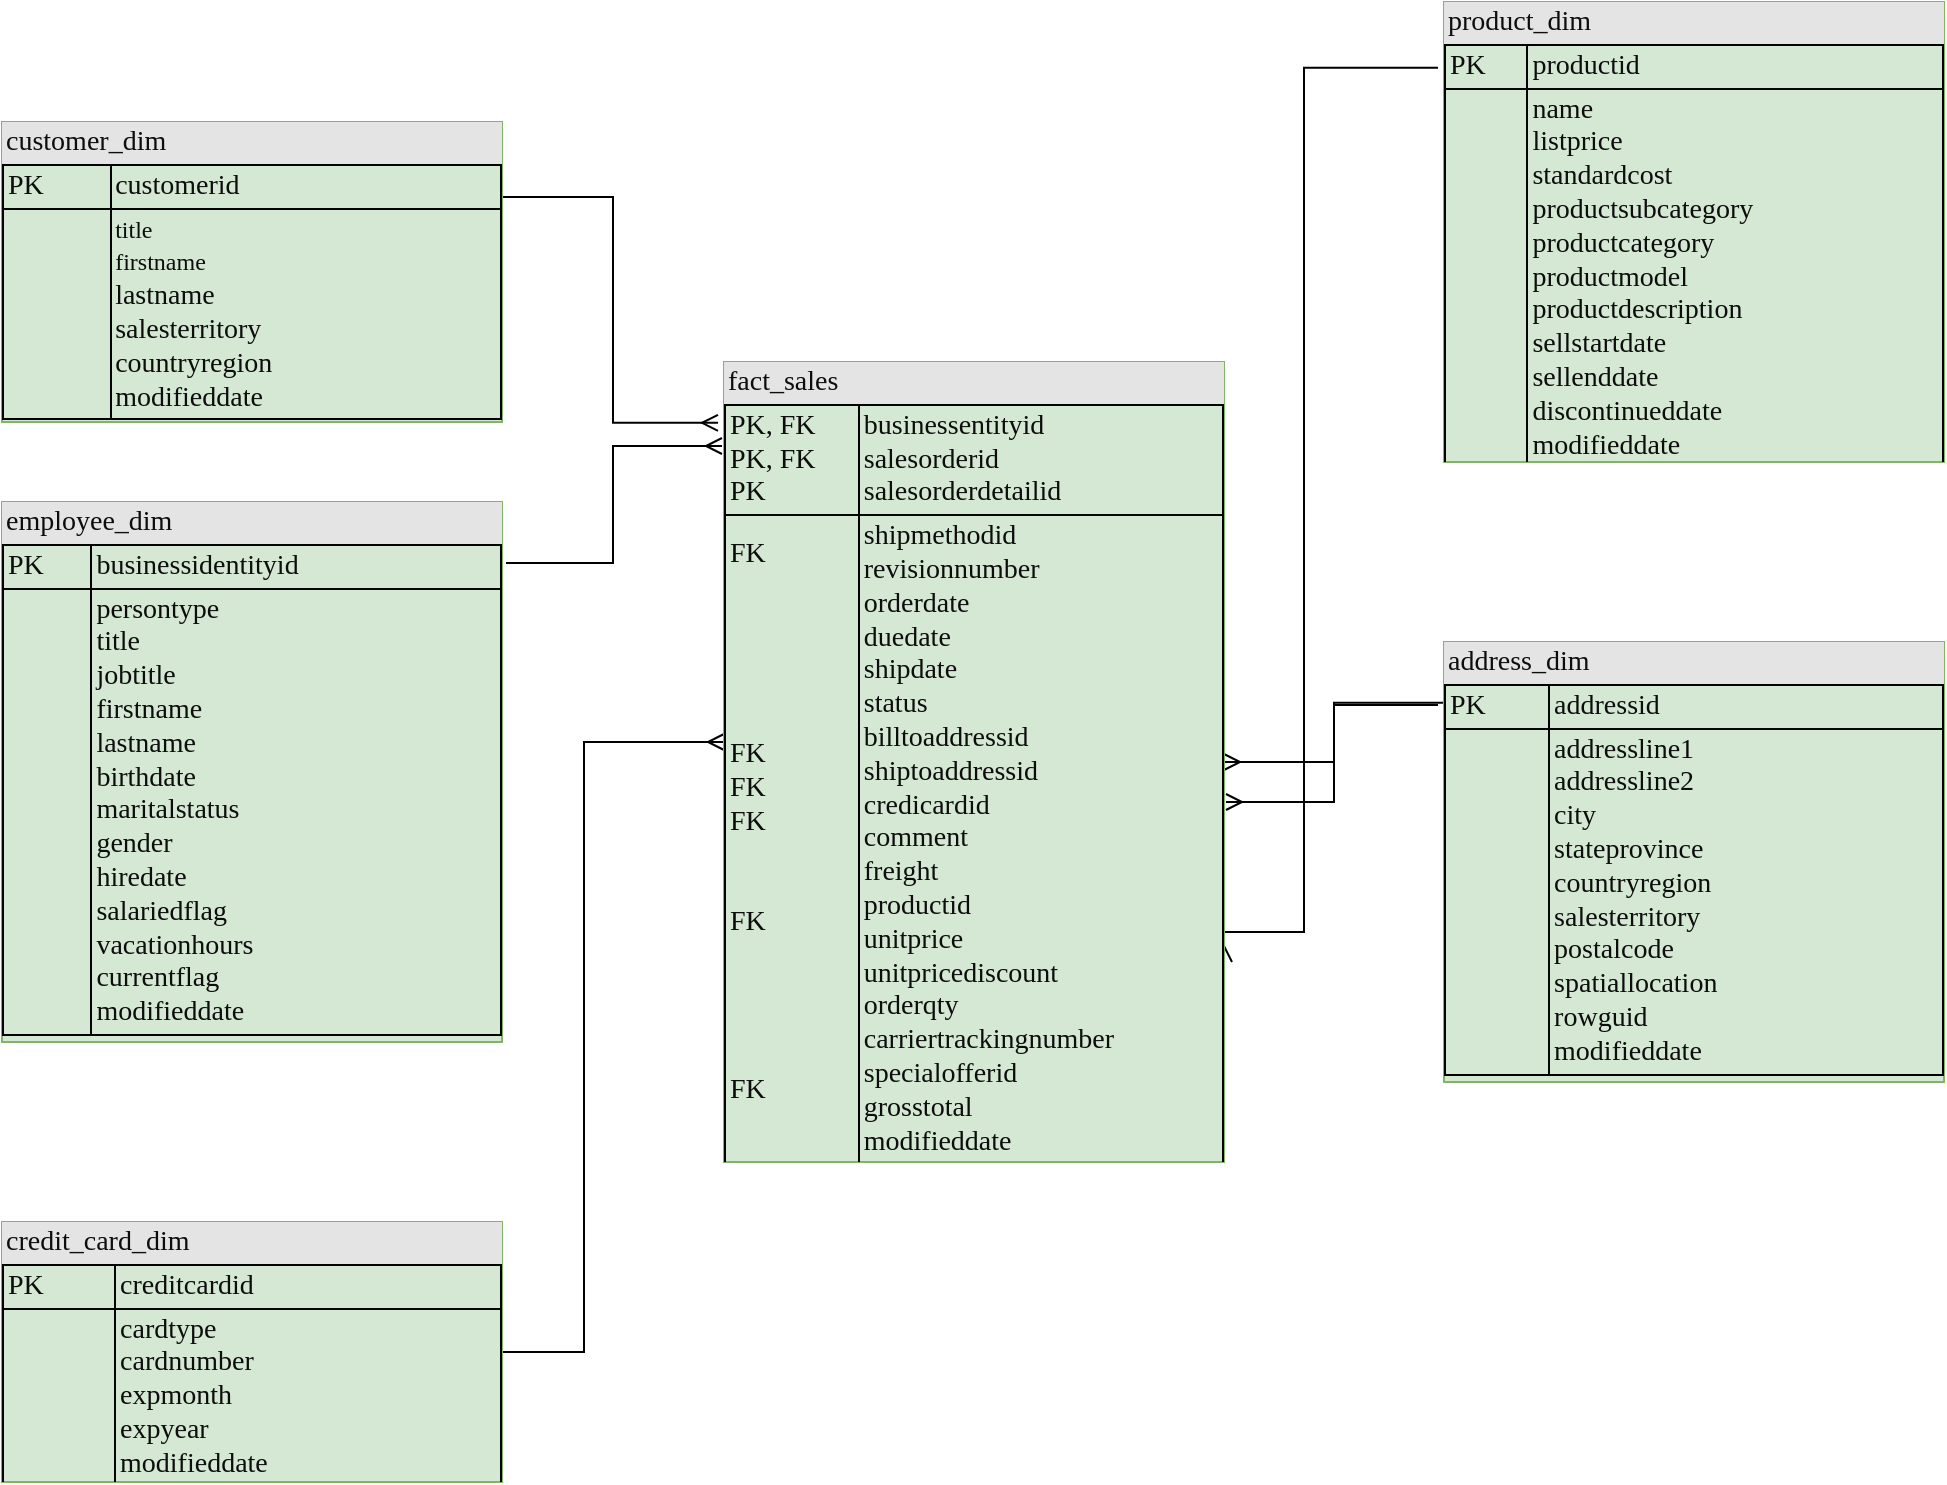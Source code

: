 <mxfile pages="6">
    <diagram id="7i2YXdxyDP5vVvok3a8F" name="dw_model">
        <mxGraphModel dx="878" dy="770" grid="0" gridSize="10" guides="1" tooltips="1" connect="1" arrows="1" fold="1" page="0" pageScale="1" pageWidth="827" pageHeight="1169" math="0" shadow="0">
            <root>
                <mxCell id="0"/>
                <mxCell id="1" parent="0"/>
                <mxCell id="5mQe82SoM1vESO0pK0p1-2" style="edgeStyle=orthogonalEdgeStyle;rounded=0;orthogonalLoop=1;jettySize=auto;html=1;exitX=1;exitY=0.5;exitDx=0;exitDy=0;entryX=0.004;entryY=0.138;entryDx=0;entryDy=0;entryPerimeter=0;fontSize=14;startArrow=ERmany;startFill=0;endArrow=none;endFill=0;" parent="1" source="sbc65mdstv4Y8pkp117e-1" target="Qaw760M98UBKrnK3fbL7-1" edge="1">
                    <mxGeometry relative="1" as="geometry"/>
                </mxCell>
                <mxCell id="5mQe82SoM1vESO0pK0p1-3" style="edgeStyle=orthogonalEdgeStyle;rounded=0;orthogonalLoop=1;jettySize=auto;html=1;exitX=1.004;exitY=0.55;exitDx=0;exitDy=0;entryX=-0.012;entryY=0.143;entryDx=0;entryDy=0;entryPerimeter=0;fontSize=14;startArrow=ERmany;startFill=0;endArrow=none;endFill=0;exitPerimeter=0;" parent="1" source="sbc65mdstv4Y8pkp117e-1" target="Qaw760M98UBKrnK3fbL7-1" edge="1">
                    <mxGeometry relative="1" as="geometry"/>
                </mxCell>
                <mxCell id="4mkuF0XckRf_UjvP9N2u-2" style="edgeStyle=orthogonalEdgeStyle;rounded=0;orthogonalLoop=1;jettySize=auto;html=1;entryX=1.008;entryY=0.113;entryDx=0;entryDy=0;entryPerimeter=0;endArrow=none;endFill=0;startArrow=ERmany;startFill=0;exitX=-0.004;exitY=0.105;exitDx=0;exitDy=0;exitPerimeter=0;" parent="1" source="sbc65mdstv4Y8pkp117e-1" target="5mQe82SoM1vESO0pK0p1-1" edge="1">
                    <mxGeometry relative="1" as="geometry">
                        <mxPoint x="410" y="450" as="sourcePoint"/>
                    </mxGeometry>
                </mxCell>
                <mxCell id="4mkuF0XckRf_UjvP9N2u-4" style="edgeStyle=orthogonalEdgeStyle;rounded=0;orthogonalLoop=1;jettySize=auto;html=1;entryX=-0.012;entryY=0.143;entryDx=0;entryDy=0;entryPerimeter=0;startArrow=ERmany;startFill=0;endArrow=none;endFill=0;exitX=1;exitY=0.75;exitDx=0;exitDy=0;" parent="1" source="sbc65mdstv4Y8pkp117e-1" target="zA7OyIetKaLUHVpCnDL3-1" edge="1">
                    <mxGeometry relative="1" as="geometry">
                        <Array as="points">
                            <mxPoint x="690" y="695"/>
                            <mxPoint x="690" y="263"/>
                        </Array>
                    </mxGeometry>
                </mxCell>
                <mxCell id="4mkuF0XckRf_UjvP9N2u-7" value="" style="edgeStyle=orthogonalEdgeStyle;rounded=0;orthogonalLoop=1;jettySize=auto;html=1;startArrow=ERmany;startFill=0;endArrow=none;endFill=0;" parent="1" source="sbc65mdstv4Y8pkp117e-1" target="4mkuF0XckRf_UjvP9N2u-6" edge="1">
                    <mxGeometry relative="1" as="geometry">
                        <Array as="points">
                            <mxPoint x="330" y="600"/>
                        </Array>
                    </mxGeometry>
                </mxCell>
                <mxCell id="sbc65mdstv4Y8pkp117e-1" value="&lt;div style=&quot;box-sizing: border-box; width: 100%; background: rgb(228, 228, 228); padding: 2px; font-size: 14px;&quot;&gt;fact_sales&lt;/div&gt;&lt;table border=&quot;1&quot; style=&quot;width: 100%; font-size: 14px; border: 1px solid rgb(3, 3, 3); border-collapse: collapse;&quot; cellpadding=&quot;2&quot; cellspacing=&quot;0&quot;&gt;&lt;tbody style=&quot;font-size: 14px;&quot;&gt;&lt;tr style=&quot;font-size: 14px;&quot;&gt;&lt;td style=&quot;font-size: 14px;&quot;&gt;PK, FK&lt;br&gt;PK, FK&lt;br&gt;PK&lt;/td&gt;&lt;td style=&quot;font-size: 14px;&quot;&gt;businessentityid&lt;br&gt;salesorderid&lt;br&gt;salesorderdetailid&lt;/td&gt;&lt;/tr&gt;&lt;tr style=&quot;font-size: 14px;&quot;&gt;&lt;td style=&quot;font-size: 14px;&quot;&gt;FK&lt;br&gt;&lt;br&gt;&lt;br&gt;&lt;br&gt;&lt;br&gt;&lt;br&gt;FK&lt;br&gt;FK&lt;br&gt;FK&lt;br&gt;&lt;br&gt;&lt;br&gt;FK&lt;br&gt;&lt;br&gt;&lt;br&gt;&lt;br&gt;&lt;br&gt;FK&lt;br&gt;&lt;br style=&quot;font-size: 14px;&quot;&gt;&lt;/td&gt;&lt;td style=&quot;font-size: 14px;&quot;&gt;shipmethodid&lt;br&gt;revisionnumber&lt;br&gt;orderdate&lt;br&gt;duedate&lt;br&gt;shipdate&lt;br&gt;status&lt;br&gt;billtoaddressid&lt;br&gt;shiptoaddressid&lt;br&gt;credicardid&lt;br&gt;comment&lt;br&gt;freight&lt;br&gt;productid&lt;br&gt;unitprice&lt;br&gt;unitpricediscount&lt;br&gt;orderqty&lt;br&gt;carriertrackingnumber&lt;br&gt;specialofferid&lt;br&gt;grosstotal&lt;br&gt;modifieddate&lt;/td&gt;&lt;/tr&gt;&lt;/tbody&gt;&lt;/table&gt;" style="verticalAlign=top;align=left;overflow=fill;html=1;rounded=0;shadow=0;comic=0;labelBackgroundColor=none;strokeWidth=1;fontFamily=Verdana;fontSize=14;fillColor=#d5e8d4;strokeColor=#82b366;fontColor=#0D0D0D;" parent="1" vertex="1">
                    <mxGeometry x="400" y="410" width="250" height="400" as="geometry"/>
                </mxCell>
                <mxCell id="zA7OyIetKaLUHVpCnDL3-1" value="&lt;div style=&quot;box-sizing: border-box; width: 100%; background: rgb(228, 228, 228); padding: 2px; font-size: 14px;&quot;&gt;product_dim&lt;/div&gt;&lt;table border=&quot;1&quot; style=&quot;width: 100%; font-size: 14px; border: 1px solid rgb(3, 3, 3); border-collapse: collapse;&quot; cellpadding=&quot;2&quot; cellspacing=&quot;0&quot;&gt;&lt;tbody style=&quot;font-size: 14px;&quot;&gt;&lt;tr style=&quot;font-size: 14px;&quot;&gt;&lt;td style=&quot;font-size: 14px;&quot;&gt;PK&lt;/td&gt;&lt;td style=&quot;font-size: 14px;&quot;&gt;productid&lt;/td&gt;&lt;/tr&gt;&lt;tr style=&quot;font-size: 14px;&quot;&gt;&lt;td style=&quot;font-size: 14px;&quot;&gt;&lt;br style=&quot;font-size: 14px;&quot;&gt;&lt;/td&gt;&lt;td style=&quot;font-size: 14px;&quot;&gt;name&lt;br style=&quot;font-size: 14px;&quot;&gt;listprice&lt;br style=&quot;font-size: 14px;&quot;&gt;standardcost&lt;br style=&quot;font-size: 14px;&quot;&gt;productsubcategory&lt;br style=&quot;font-size: 14px;&quot;&gt;productcategory&lt;br style=&quot;font-size: 14px;&quot;&gt;productmodel&lt;br style=&quot;font-size: 14px;&quot;&gt;productdescription&lt;br style=&quot;font-size: 14px;&quot;&gt;sellstartdate&lt;br style=&quot;font-size: 14px;&quot;&gt;sellenddate&lt;br style=&quot;font-size: 14px;&quot;&gt;discontinueddate&lt;br style=&quot;font-size: 14px;&quot;&gt;modifieddate&lt;/td&gt;&lt;/tr&gt;&lt;/tbody&gt;&lt;/table&gt;" style="verticalAlign=top;align=left;overflow=fill;html=1;rounded=0;shadow=0;comic=0;labelBackgroundColor=none;strokeWidth=1;fontFamily=Verdana;fontSize=14;fillColor=#d5e8d4;strokeColor=#82b366;fontColor=#0D0D0D;" parent="1" vertex="1">
                    <mxGeometry x="760" y="230" width="250" height="230" as="geometry"/>
                </mxCell>
                <mxCell id="Qaw760M98UBKrnK3fbL7-1" value="&lt;div style=&quot;box-sizing: border-box; width: 100%; background: rgb(228, 228, 228); padding: 2px; font-size: 14px;&quot;&gt;address_dim&lt;/div&gt;&lt;table border=&quot;1&quot; style=&quot;width: 100%; font-size: 14px; border: 1px solid rgb(3, 3, 3); border-collapse: collapse;&quot; cellpadding=&quot;2&quot; cellspacing=&quot;0&quot;&gt;&lt;tbody style=&quot;font-size: 14px;&quot;&gt;&lt;tr style=&quot;font-size: 14px;&quot;&gt;&lt;td style=&quot;font-size: 14px;&quot;&gt;PK&lt;/td&gt;&lt;td style=&quot;font-size: 14px;&quot;&gt;addressid&lt;/td&gt;&lt;/tr&gt;&lt;tr style=&quot;font-size: 14px;&quot;&gt;&lt;td style=&quot;font-size: 14px;&quot;&gt;&lt;br style=&quot;font-size: 14px;&quot;&gt;&lt;/td&gt;&lt;td style=&quot;font-size: 14px;&quot;&gt;&lt;span style=&quot;font-size: 14px;&quot;&gt;addressline1&lt;/span&gt;&lt;br style=&quot;font-size: 14px;&quot;&gt;&lt;span style=&quot;font-size: 14px;&quot;&gt;addressline2&lt;/span&gt;&lt;br style=&quot;font-size: 14px;&quot;&gt;&lt;span style=&quot;font-size: 14px;&quot;&gt;city&lt;/span&gt;&lt;br style=&quot;font-size: 14px;&quot;&gt;&lt;span style=&quot;font-size: 14px;&quot;&gt;stateprovince&lt;br style=&quot;font-size: 14px;&quot;&gt;&lt;/span&gt;countryregion&lt;br style=&quot;font-size: 14px;&quot;&gt;salesterritory&lt;br style=&quot;font-size: 14px;&quot;&gt;&lt;span style=&quot;font-size: 14px;&quot;&gt;postalcode&lt;/span&gt;&lt;br style=&quot;font-size: 14px;&quot;&gt;&lt;span style=&quot;font-size: 14px;&quot;&gt;spatiallocation&lt;/span&gt;&lt;br style=&quot;font-size: 14px;&quot;&gt;&lt;span style=&quot;font-size: 14px;&quot;&gt;rowguid&lt;/span&gt;&lt;br style=&quot;font-size: 14px;&quot;&gt;&lt;span style=&quot;font-size: 14px;&quot;&gt;modifieddate&lt;/span&gt;&lt;br style=&quot;font-size: 14px;&quot;&gt;&lt;/td&gt;&lt;/tr&gt;&lt;/tbody&gt;&lt;/table&gt;" style="verticalAlign=top;align=left;overflow=fill;html=1;rounded=0;shadow=0;comic=0;labelBackgroundColor=none;strokeWidth=1;fontFamily=Verdana;fontSize=14;fillColor=#d5e8d4;strokeColor=#82b366;fontColor=#0D0D0D;" parent="1" vertex="1">
                    <mxGeometry x="760" y="550" width="250" height="220" as="geometry"/>
                </mxCell>
                <mxCell id="4mkuF0XckRf_UjvP9N2u-3" style="edgeStyle=orthogonalEdgeStyle;rounded=0;orthogonalLoop=1;jettySize=auto;html=1;exitX=1;exitY=0.25;exitDx=0;exitDy=0;startArrow=none;startFill=0;endArrow=ERmany;endFill=0;entryX=-0.012;entryY=0.076;entryDx=0;entryDy=0;entryPerimeter=0;" parent="1" source="pqoxpvUDeU4lImLhK4yj-1" target="sbc65mdstv4Y8pkp117e-1" edge="1">
                    <mxGeometry relative="1" as="geometry"/>
                </mxCell>
                <mxCell id="pqoxpvUDeU4lImLhK4yj-1" value="&lt;div style=&quot;box-sizing: border-box; width: 100%; background: rgb(228, 228, 228); padding: 2px; font-size: 14px;&quot;&gt;customer_dim&lt;/div&gt;&lt;table border=&quot;1&quot; style=&quot;width: 100%; font-size: 14px; border: 1px solid rgb(3, 3, 3); border-collapse: collapse;&quot; cellpadding=&quot;2&quot; cellspacing=&quot;0&quot;&gt;&lt;tbody style=&quot;font-size: 14px;&quot;&gt;&lt;tr style=&quot;font-size: 14px;&quot;&gt;&lt;td style=&quot;font-size: 14px;&quot;&gt;PK&lt;/td&gt;&lt;td style=&quot;font-size: 14px;&quot;&gt;customerid&lt;br&gt;&lt;/td&gt;&lt;/tr&gt;&lt;tr style=&quot;font-size: 14px;&quot;&gt;&lt;td style=&quot;font-size: 14px;&quot;&gt;&lt;br style=&quot;font-size: 14px;&quot;&gt;&lt;/td&gt;&lt;td style=&quot;font-size: 14px;&quot;&gt;&lt;span style=&quot;font-size: 12px;&quot;&gt;title&lt;br&gt;firstname&lt;br&gt;&lt;/span&gt;lastname&lt;br&gt;salesterritory&lt;br&gt;countryregion&lt;br&gt;modifieddate&lt;br&gt;&lt;/td&gt;&lt;/tr&gt;&lt;/tbody&gt;&lt;/table&gt;" style="verticalAlign=top;align=left;overflow=fill;html=1;rounded=0;shadow=0;comic=0;labelBackgroundColor=none;strokeWidth=1;fontFamily=Verdana;fontSize=14;fillColor=#d5e8d4;strokeColor=#82b366;fontColor=#0D0D0D;" parent="1" vertex="1">
                    <mxGeometry x="39" y="290" width="250" height="150" as="geometry"/>
                </mxCell>
                <mxCell id="5mQe82SoM1vESO0pK0p1-1" value="&lt;div style=&quot;box-sizing: border-box; width: 100%; background: rgb(228, 228, 228); padding: 2px; font-size: 14px;&quot;&gt;employee_dim&lt;/div&gt;&lt;table border=&quot;1&quot; style=&quot;width: 100%; font-size: 14px; border: 1px solid rgb(3, 3, 3); border-collapse: collapse;&quot; cellpadding=&quot;2&quot; cellspacing=&quot;0&quot;&gt;&lt;tbody style=&quot;font-size: 14px;&quot;&gt;&lt;tr style=&quot;font-size: 14px;&quot;&gt;&lt;td style=&quot;font-size: 14px;&quot;&gt;PK&lt;/td&gt;&lt;td style=&quot;font-size: 14px;&quot;&gt;businessidentityid&lt;/td&gt;&lt;/tr&gt;&lt;tr style=&quot;font-size: 14px;&quot;&gt;&lt;td style=&quot;font-size: 14px;&quot;&gt;&lt;br style=&quot;font-size: 14px;&quot;&gt;&lt;/td&gt;&lt;td style=&quot;font-size: 14px;&quot;&gt;persontype&lt;br&gt;title&lt;br&gt;jobtitle&lt;br&gt;firstname&lt;br&gt;lastname&lt;br&gt;birthdate&lt;br&gt;maritalstatus&lt;br&gt;gender&lt;br&gt;hiredate&lt;br&gt;salariedflag&lt;br&gt;vacationhours&lt;br&gt;currentflag&lt;br&gt;modifieddate&lt;/td&gt;&lt;/tr&gt;&lt;/tbody&gt;&lt;/table&gt;" style="verticalAlign=top;align=left;overflow=fill;html=1;rounded=0;shadow=0;comic=0;labelBackgroundColor=none;strokeWidth=1;fontFamily=Verdana;fontSize=14;fillColor=#d5e8d4;strokeColor=#82b366;fontColor=#0D0D0D;" parent="1" vertex="1">
                    <mxGeometry x="39" y="480" width="250" height="270" as="geometry"/>
                </mxCell>
                <mxCell id="4mkuF0XckRf_UjvP9N2u-6" value="&lt;div style=&quot;box-sizing: border-box; width: 100%; background: rgb(228, 228, 228); padding: 2px; font-size: 14px;&quot;&gt;credit_card_dim&lt;/div&gt;&lt;table border=&quot;1&quot; style=&quot;width: 100%; font-size: 14px; border: 1px solid rgb(3, 3, 3); border-collapse: collapse;&quot; cellpadding=&quot;2&quot; cellspacing=&quot;0&quot;&gt;&lt;tbody style=&quot;font-size: 14px;&quot;&gt;&lt;tr style=&quot;font-size: 14px;&quot;&gt;&lt;td style=&quot;font-size: 14px;&quot;&gt;PK&lt;/td&gt;&lt;td style=&quot;font-size: 14px;&quot;&gt;creditcardid&lt;/td&gt;&lt;/tr&gt;&lt;tr style=&quot;font-size: 14px;&quot;&gt;&lt;td style=&quot;font-size: 14px;&quot;&gt;&lt;br&gt;&lt;/td&gt;&lt;td style=&quot;font-size: 14px;&quot;&gt;cardtype&lt;br&gt;cardnumber&lt;br&gt;expmonth&lt;br&gt;expyear&lt;br&gt;modifieddate&lt;/td&gt;&lt;/tr&gt;&lt;/tbody&gt;&lt;/table&gt;" style="verticalAlign=top;align=left;overflow=fill;html=1;rounded=0;shadow=0;comic=0;labelBackgroundColor=none;strokeWidth=1;fontFamily=Verdana;fontSize=14;fillColor=#d5e8d4;strokeColor=#82b366;fontColor=#0D0D0D;" parent="1" vertex="1">
                    <mxGeometry x="39" y="840" width="250" height="130" as="geometry"/>
                </mxCell>
            </root>
        </mxGraphModel>
    </diagram>
    <diagram id="f673il35fjjtFXYGMTFK" name="sales_fact_model">
        <mxGraphModel dx="878" dy="770" grid="0" gridSize="10" guides="1" tooltips="1" connect="1" arrows="1" fold="1" page="0" pageScale="1" pageWidth="827" pageHeight="1169" math="0" shadow="0">
            <root>
                <mxCell id="0"/>
                <mxCell id="1" parent="0"/>
                <mxCell id="kdSiMN_LDuRxoqMP1NfE-3" style="edgeStyle=orthogonalEdgeStyle;rounded=0;orthogonalLoop=1;jettySize=auto;html=1;exitX=1.014;exitY=0.11;exitDx=0;exitDy=0;entryX=0.005;entryY=0.215;entryDx=0;entryDy=0;entryPerimeter=0;fontSize=14;startArrow=none;startFill=0;endArrow=none;endFill=0;exitPerimeter=0;" parent="1" source="kdSiMN_LDuRxoqMP1NfE-1" target="kdSiMN_LDuRxoqMP1NfE-2" edge="1">
                    <mxGeometry relative="1" as="geometry"/>
                </mxCell>
                <mxCell id="kdSiMN_LDuRxoqMP1NfE-1" value="&lt;div style=&quot;box-sizing: border-box ; width: 100% ; background: #e4e4e4 ; padding: 2px&quot;&gt;&lt;font&gt;sales.salesorderheader&lt;/font&gt;&lt;/div&gt;&lt;table border=&quot;1&quot; style=&quot;width: 100% ; font-size: 1em ; border: 1px solid rgb(3 , 3 , 3) ; border-collapse: collapse&quot; cellpadding=&quot;2&quot; cellspacing=&quot;0&quot;&gt;&lt;tbody&gt;&lt;tr&gt;&lt;td&gt;PK, FK&lt;br&gt;PK&lt;/td&gt;&lt;td&gt;businessentityid&lt;br&gt;salesorderid&lt;/td&gt;&lt;/tr&gt;&lt;tr&gt;&lt;td&gt;FK&lt;br&gt;&lt;br&gt;&lt;br&gt;&lt;br&gt;&lt;br&gt;&lt;br&gt;&lt;br&gt;&lt;br&gt;&lt;br&gt;&lt;br&gt;FK&lt;br&gt;FK&lt;br&gt;FK&lt;br&gt;FK&lt;br&gt;&lt;br&gt;FK&lt;br&gt;&lt;br&gt;&lt;br&gt;&lt;br&gt;&lt;br&gt;&lt;br&gt;&lt;br&gt;&lt;br&gt;&lt;/td&gt;&lt;td&gt;shipmethodid&lt;br&gt;revisionnumber&lt;br&gt;orderdate&lt;br&gt;duedate&lt;br&gt;shipdate&lt;br&gt;status&lt;br&gt;onlineorderflag&lt;br&gt;salesordernumber&lt;br&gt;purchaseordernumber&lt;br&gt;accountnumber&lt;br&gt;territoryid&lt;br&gt;billtoaddressid&lt;br&gt;shiptoaddressid&lt;br&gt;creditcardid&lt;br&gt;creditcardapprovalcode&lt;br&gt;currencyrateid&lt;br&gt;subtotal&lt;br&gt;taxamt&lt;br&gt;freight&lt;br&gt;totaldue&lt;br&gt;comment&lt;br&gt;rowguid&lt;br&gt;modifieddate&lt;/td&gt;&lt;/tr&gt;&lt;/tbody&gt;&lt;/table&gt;" style="verticalAlign=top;align=left;overflow=fill;html=1;rounded=0;shadow=0;comic=0;labelBackgroundColor=none;strokeWidth=1;fontFamily=Verdana;fontSize=12;strokeColor=#FFFFFF;fontColor=#0D0D0D;fillColor=#FFFFFF;" parent="1" vertex="1">
                    <mxGeometry x="130" y="40" width="220" height="390" as="geometry"/>
                </mxCell>
                <mxCell id="kdSiMN_LDuRxoqMP1NfE-2" value="&lt;div style=&quot;box-sizing: border-box ; width: 100% ; background: #e4e4e4 ; padding: 2px&quot;&gt;&lt;font&gt;sales.salesorderdetail&lt;/font&gt;&lt;/div&gt;&lt;table border=&quot;1&quot; style=&quot;width: 100% ; font-size: 1em ; border: 1px solid rgb(3 , 3 , 3) ; border-collapse: collapse&quot; cellpadding=&quot;2&quot; cellspacing=&quot;0&quot;&gt;&lt;tbody&gt;&lt;tr&gt;&lt;td&gt;PK, FK&lt;br&gt;PK&lt;br&gt;PK&lt;/td&gt;&lt;td&gt;businessentityid&lt;br&gt;salesorderid&lt;br&gt;salesorderdetailid&lt;/td&gt;&lt;/tr&gt;&lt;tr&gt;&lt;td&gt;&lt;br&gt;&lt;br&gt;FK&lt;br&gt;FK&lt;br&gt;&lt;br&gt;&lt;br&gt;&lt;br&gt;&lt;br&gt;&lt;br&gt;&lt;/td&gt;&lt;td&gt;carriertrackingnumber&lt;br&gt;orderqty&lt;br&gt;productid&lt;br&gt;specialofferid&lt;br&gt;unitprice&lt;br&gt;unitpricediscount&lt;br&gt;linetotal&lt;br&gt;rowguid&lt;br&gt;modifieddate&lt;/td&gt;&lt;/tr&gt;&lt;/tbody&gt;&lt;/table&gt;" style="verticalAlign=top;align=left;overflow=fill;html=1;rounded=0;shadow=0;comic=0;labelBackgroundColor=none;strokeWidth=1;fontFamily=Verdana;fontSize=12;strokeColor=#FFFFFF;fontColor=#0D0D0D;fillColor=#FFFFFF;" parent="1" vertex="1">
                    <mxGeometry x="454" y="40" width="220" height="200" as="geometry"/>
                </mxCell>
                <mxCell id="muc1ND_pfqGxMSMx3n1H-1" value="" style="shape=flexArrow;endArrow=classic;html=1;rounded=0;endWidth=64;endSize=26;width=106;fillColor=#dae8fc;strokeColor=#6c8ebf;" parent="1" edge="1">
                    <mxGeometry width="50" height="50" relative="1" as="geometry">
                        <mxPoint x="420" y="380" as="sourcePoint"/>
                        <mxPoint x="420" y="520" as="targetPoint"/>
                    </mxGeometry>
                </mxCell>
                <mxCell id="muc1ND_pfqGxMSMx3n1H-2" value="Denormalization" style="edgeLabel;html=1;align=center;verticalAlign=middle;resizable=0;points=[];fontSize=14;labelBackgroundColor=none;" parent="muc1ND_pfqGxMSMx3n1H-1" vertex="1" connectable="0">
                    <mxGeometry x="-0.329" y="-7" relative="1" as="geometry">
                        <mxPoint x="8" y="-7" as="offset"/>
                    </mxGeometry>
                </mxCell>
                <mxCell id="3E9XdY5ioY6PUKBJ5uAE-1" value="&lt;div style=&quot;box-sizing: border-box; width: 100%; background: rgb(228, 228, 228); padding: 2px; font-size: 14px;&quot;&gt;fact_sales&lt;/div&gt;&lt;table border=&quot;1&quot; style=&quot;width: 100%; font-size: 14px; border: 1px solid rgb(3, 3, 3); border-collapse: collapse;&quot; cellpadding=&quot;2&quot; cellspacing=&quot;0&quot;&gt;&lt;tbody style=&quot;font-size: 14px;&quot;&gt;&lt;tr style=&quot;font-size: 14px;&quot;&gt;&lt;td style=&quot;font-size: 14px;&quot;&gt;PK, FK&lt;br&gt;PK, FK&lt;br&gt;PK&lt;/td&gt;&lt;td style=&quot;font-size: 14px;&quot;&gt;businessentityid&lt;br&gt;salesorderid&lt;br&gt;salesorderdetailid&lt;/td&gt;&lt;/tr&gt;&lt;tr style=&quot;font-size: 14px;&quot;&gt;&lt;td style=&quot;font-size: 14px;&quot;&gt;FK&lt;br&gt;&lt;br&gt;&lt;br&gt;&lt;br&gt;&lt;br&gt;&lt;br&gt;FK&lt;br&gt;FK&lt;br&gt;FK&lt;br&gt;FK&lt;br&gt;&lt;br&gt;&lt;br&gt;FK&lt;br&gt;&lt;br&gt;&lt;br&gt;&lt;br&gt;&lt;br&gt;FK&lt;br&gt;&lt;br style=&quot;font-size: 14px;&quot;&gt;&lt;/td&gt;&lt;td style=&quot;font-size: 14px;&quot;&gt;shipmethodid&lt;br&gt;revisionnumber&lt;br&gt;orderdate&lt;br&gt;duedate&lt;br&gt;shipdate&lt;br&gt;status&lt;br&gt;territoryid&lt;br&gt;billtoaddressid&lt;br&gt;shiptoaddressid&lt;br&gt;credicardid&lt;br&gt;comment&lt;br&gt;freight&lt;br&gt;productid&lt;br&gt;unitprice&lt;br&gt;unitpricediscount&lt;br&gt;orderqty&lt;br&gt;carriertrackingnumber&lt;br&gt;specialofferid&lt;br&gt;grosstotal&lt;br&gt;modifieddate&lt;/td&gt;&lt;/tr&gt;&lt;/tbody&gt;&lt;/table&gt;" style="verticalAlign=top;align=left;overflow=fill;html=1;rounded=0;shadow=0;comic=0;labelBackgroundColor=none;strokeWidth=1;fontFamily=Verdana;fontSize=14;fillColor=#d5e8d4;strokeColor=#82b366;fontColor=#0D0D0D;" parent="1" vertex="1">
                    <mxGeometry x="289" y="580" width="250" height="420" as="geometry"/>
                </mxCell>
            </root>
        </mxGraphModel>
    </diagram>
    <diagram name="product_denormalization" id="2ca16b54-16f6-2749-3443-fa8db7711227">
        <mxGraphModel dx="878" dy="770" grid="0" gridSize="10" guides="1" tooltips="1" connect="1" arrows="1" fold="1" page="0" pageScale="1" pageWidth="1100" pageHeight="850" background="none" math="0" shadow="0">
            <root>
                <mxCell id="0"/>
                <mxCell id="1" parent="0"/>
                <mxCell id="jCXSHF31f1DGIERjWWqb-10" style="edgeStyle=orthogonalEdgeStyle;rounded=0;orthogonalLoop=1;jettySize=auto;html=1;exitX=1;exitY=0.75;exitDx=0;exitDy=0;entryX=0;entryY=0.25;entryDx=0;entryDy=0;startArrow=ERmany;startFill=0;endArrow=none;endFill=0;" parent="1" source="2ed32ef02a7f4228-8" target="jCXSHF31f1DGIERjWWqb-9" edge="1">
                    <mxGeometry relative="1" as="geometry"/>
                </mxCell>
                <mxCell id="jCXSHF31f1DGIERjWWqb-17" value="" style="edgeStyle=orthogonalEdgeStyle;rounded=0;orthogonalLoop=1;jettySize=auto;html=1;startArrow=ERmany;startFill=0;endArrow=none;endFill=0;exitX=1.009;exitY=0.779;exitDx=0;exitDy=0;exitPerimeter=0;entryX=-0.018;entryY=0.077;entryDx=0;entryDy=0;entryPerimeter=0;" parent="1" source="2ed32ef02a7f4228-8" target="jCXSHF31f1DGIERjWWqb-16" edge="1">
                    <mxGeometry relative="1" as="geometry"/>
                </mxCell>
                <mxCell id="2ed32ef02a7f4228-8" value="&lt;div style=&quot;box-sizing: border-box ; width: 100% ; background: #e4e4e4 ; padding: 2px&quot;&gt;production.product&lt;/div&gt;&lt;table border=&quot;1&quot; style=&quot;width: 100%; font-size: 1em; border: 1px solid rgb(3, 3, 3); border-collapse: collapse;&quot; cellpadding=&quot;2&quot; cellspacing=&quot;0&quot;&gt;&lt;tbody&gt;&lt;tr&gt;&lt;td&gt;PK&lt;/td&gt;&lt;td&gt;productid&lt;/td&gt;&lt;/tr&gt;&lt;tr&gt;&lt;td&gt;&lt;br&gt;&lt;br&gt;&lt;br&gt;&lt;br&gt;&lt;br&gt;&lt;br&gt;FK&lt;br&gt;FK&lt;br&gt;&lt;br&gt;&lt;br&gt;&lt;br&gt;&lt;br&gt;FK&lt;br&gt;FK&lt;/td&gt;&lt;td&gt;name&lt;br&gt;productnumber&lt;br&gt;makeflag&lt;br&gt;finishedgoodsflag&lt;br&gt;color&lt;br&gt;safetystocklevel&lt;br&gt;reorderpoint&lt;br&gt;standardcost&lt;br&gt;listprice&lt;br&gt;size&lt;br&gt;weight&lt;br&gt;sizeunitmeasurecode&lt;br&gt;weightunitmeasurecode&lt;br&gt;daystomanufacture&lt;br&gt;productline&lt;br&gt;class&lt;br&gt;style&lt;br&gt;productsubcategoryid&lt;br&gt;productmodelid&lt;br&gt;sellstartdate&lt;br&gt;sellenddate&lt;br&gt;discontinueddate&lt;br&gt;rowguid&lt;br&gt;modifieddate&lt;/td&gt;&lt;/tr&gt;&lt;/tbody&gt;&lt;/table&gt;" style="verticalAlign=top;align=left;overflow=fill;html=1;rounded=0;shadow=0;comic=0;labelBackgroundColor=none;strokeWidth=1;fontFamily=Verdana;fontSize=12;strokeColor=#141414;fillColor=#FFFFFF;fontColor=#0D0D0D;" parent="1" vertex="1">
                    <mxGeometry y="110" width="220" height="390" as="geometry"/>
                </mxCell>
                <mxCell id="jCXSHF31f1DGIERjWWqb-14" value="" style="edgeStyle=orthogonalEdgeStyle;rounded=0;orthogonalLoop=1;jettySize=auto;html=1;startArrow=ERmany;startFill=0;endArrow=none;endFill=0;entryX=0;entryY=0.25;entryDx=0;entryDy=0;exitX=0;exitY=0.5;exitDx=0;exitDy=0;" parent="1" source="jCXSHF31f1DGIERjWWqb-9" target="jCXSHF31f1DGIERjWWqb-13" edge="1">
                    <mxGeometry relative="1" as="geometry"/>
                </mxCell>
                <mxCell id="jCXSHF31f1DGIERjWWqb-9" value="&lt;div style=&quot;box-sizing: border-box ; width: 100% ; background: #e4e4e4 ; padding: 2px&quot;&gt;production.productsubcategory&lt;/div&gt;&lt;table border=&quot;1&quot; style=&quot;width: 100%; font-size: 1em; border: 1px solid rgb(3, 3, 3); border-collapse: collapse;&quot; cellpadding=&quot;2&quot; cellspacing=&quot;0&quot;&gt;&lt;tbody&gt;&lt;tr&gt;&lt;td&gt;PK&lt;/td&gt;&lt;td&gt;productsubcategoryid&lt;/td&gt;&lt;/tr&gt;&lt;tr&gt;&lt;td&gt;FK&lt;br&gt;&lt;br&gt;&lt;br&gt;&lt;br&gt;&lt;/td&gt;&lt;td&gt;productcategoryid&lt;br&gt;name&lt;br&gt;rowguid&lt;br&gt;modifieddate&lt;/td&gt;&lt;/tr&gt;&lt;/tbody&gt;&lt;/table&gt;" style="verticalAlign=top;align=left;overflow=fill;html=1;rounded=0;shadow=0;comic=0;labelBackgroundColor=none;strokeWidth=1;fontFamily=Verdana;fontSize=12;strokeColor=#141414;fillColor=#FFFFFF;fontColor=#0D0D0D;" parent="1" vertex="1">
                    <mxGeometry x="280" y="160" width="160" height="100" as="geometry"/>
                </mxCell>
                <mxCell id="jCXSHF31f1DGIERjWWqb-13" value="&lt;div style=&quot;box-sizing: border-box ; width: 100% ; background: #e4e4e4 ; padding: 2px&quot;&gt;production.productcategory&lt;/div&gt;&lt;table border=&quot;1&quot; style=&quot;width: 100%; font-size: 1em; border: 1px solid rgb(3, 3, 3); border-collapse: collapse;&quot; cellpadding=&quot;2&quot; cellspacing=&quot;0&quot;&gt;&lt;tbody&gt;&lt;tr&gt;&lt;td&gt;PK&lt;/td&gt;&lt;td&gt;productcategoryid&lt;/td&gt;&lt;/tr&gt;&lt;tr&gt;&lt;td&gt;&lt;br&gt;&lt;/td&gt;&lt;td&gt;name&lt;br&gt;rowguid&lt;br&gt;modifieddate&lt;/td&gt;&lt;/tr&gt;&lt;/tbody&gt;&lt;/table&gt;" style="verticalAlign=top;align=left;overflow=fill;html=1;rounded=0;shadow=0;comic=0;labelBackgroundColor=none;strokeWidth=1;fontFamily=Verdana;fontSize=12;strokeColor=#141414;fillColor=#FFFFFF;fontColor=#0D0D0D;" parent="1" vertex="1">
                    <mxGeometry x="280" y="280" width="160" height="90" as="geometry"/>
                </mxCell>
                <mxCell id="jCXSHF31f1DGIERjWWqb-23" style="edgeStyle=orthogonalEdgeStyle;rounded=0;orthogonalLoop=1;jettySize=auto;html=1;exitX=0;exitY=0.5;exitDx=0;exitDy=0;entryX=0.5;entryY=0;entryDx=0;entryDy=0;startArrow=none;startFill=0;endArrow=ERmany;endFill=0;" parent="1" source="jCXSHF31f1DGIERjWWqb-16" target="jCXSHF31f1DGIERjWWqb-18" edge="1">
                    <mxGeometry relative="1" as="geometry"/>
                </mxCell>
                <mxCell id="jCXSHF31f1DGIERjWWqb-16" value="&lt;div style=&quot;box-sizing: border-box ; width: 100% ; background: #e4e4e4 ; padding: 2px&quot;&gt;production.productmodel&lt;/div&gt;&lt;table border=&quot;1&quot; style=&quot;width: 100%; font-size: 1em; border: 1px solid rgb(3, 3, 3); border-collapse: collapse;&quot; cellpadding=&quot;2&quot; cellspacing=&quot;0&quot;&gt;&lt;tbody&gt;&lt;tr&gt;&lt;td&gt;PK&lt;/td&gt;&lt;td&gt;productmodelid&lt;/td&gt;&lt;/tr&gt;&lt;tr&gt;&lt;td&gt;&lt;br&gt;&lt;/td&gt;&lt;td&gt;name&lt;br&gt;catalogdescription&lt;br&gt;instructions&lt;br&gt;rowguid&lt;br&gt;modifieddate&lt;/td&gt;&lt;/tr&gt;&lt;/tbody&gt;&lt;/table&gt;" style="verticalAlign=top;align=left;overflow=fill;html=1;rounded=0;shadow=0;comic=0;labelBackgroundColor=none;strokeWidth=1;fontFamily=Verdana;fontSize=12;strokeColor=#141414;fillColor=#FFFFFF;fontColor=#0D0D0D;" parent="1" vertex="1">
                    <mxGeometry x="260" y="450" width="220" height="110" as="geometry"/>
                </mxCell>
                <mxCell id="jCXSHF31f1DGIERjWWqb-25" value="" style="edgeStyle=orthogonalEdgeStyle;rounded=0;orthogonalLoop=1;jettySize=auto;html=1;startArrow=none;startFill=0;endArrow=ERmany;endFill=0;" parent="1" source="jCXSHF31f1DGIERjWWqb-18" target="jCXSHF31f1DGIERjWWqb-24" edge="1">
                    <mxGeometry relative="1" as="geometry"/>
                </mxCell>
                <mxCell id="jCXSHF31f1DGIERjWWqb-18" value="&lt;div style=&quot;box-sizing: border-box ; width: 100% ; background: #e4e4e4 ; padding: 2px&quot;&gt;production.productmodelproductdescriptionculture&lt;/div&gt;&lt;table border=&quot;1&quot; style=&quot;width: 100%; font-size: 1em; border: 1px solid rgb(3, 3, 3); border-collapse: collapse;&quot; cellpadding=&quot;2&quot; cellspacing=&quot;0&quot;&gt;&lt;tbody&gt;&lt;tr&gt;&lt;td&gt;PK&lt;br&gt;PK&lt;br&gt;PK&lt;/td&gt;&lt;td&gt;productmodelid&lt;br&gt;productdescriptionid&lt;br&gt;cultureid&lt;/td&gt;&lt;/tr&gt;&lt;tr&gt;&lt;td&gt;&lt;br&gt;&lt;/td&gt;&lt;td&gt;modifieddate&lt;/td&gt;&lt;/tr&gt;&lt;/tbody&gt;&lt;/table&gt;" style="verticalAlign=top;align=left;overflow=fill;html=1;rounded=0;shadow=0;comic=0;labelBackgroundColor=none;strokeWidth=1;fontFamily=Verdana;fontSize=12;strokeColor=#141414;fillColor=#FFFFFF;fontColor=#0D0D0D;" parent="1" vertex="1">
                    <mxGeometry x="20" y="580" width="260" height="90" as="geometry"/>
                </mxCell>
                <mxCell id="jCXSHF31f1DGIERjWWqb-24" value="&lt;div style=&quot;box-sizing: border-box ; width: 100% ; background: #e4e4e4 ; padding: 2px&quot;&gt;production.productdescription&lt;/div&gt;&lt;table border=&quot;1&quot; style=&quot;width: 100%; font-size: 1em; border: 1px solid rgb(3, 3, 3); border-collapse: collapse;&quot; cellpadding=&quot;2&quot; cellspacing=&quot;0&quot;&gt;&lt;tbody&gt;&lt;tr&gt;&lt;td&gt;PK&lt;br&gt;&lt;/td&gt;&lt;td&gt;productdescriptionid&lt;br&gt;&lt;/td&gt;&lt;/tr&gt;&lt;tr&gt;&lt;td&gt;&lt;br&gt;&lt;/td&gt;&lt;td&gt;description&lt;br&gt;rowguid&lt;br&gt;modifieddate&lt;/td&gt;&lt;/tr&gt;&lt;/tbody&gt;&lt;/table&gt;" style="verticalAlign=top;align=left;overflow=fill;html=1;rounded=0;shadow=0;comic=0;labelBackgroundColor=none;strokeWidth=1;fontFamily=Verdana;fontSize=12;strokeColor=#141414;fillColor=#FFFFFF;fontColor=#0D0D0D;" parent="1" vertex="1">
                    <mxGeometry x="20" y="726" width="260" height="90" as="geometry"/>
                </mxCell>
                <mxCell id="jCXSHF31f1DGIERjWWqb-26" value="" style="shape=flexArrow;endArrow=classic;html=1;rounded=0;endWidth=56;endSize=21.67;width=44;fillColor=#dae8fc;strokeColor=#6c8ebf;" parent="1" edge="1">
                    <mxGeometry width="50" height="50" relative="1" as="geometry">
                        <mxPoint x="510" y="425" as="sourcePoint"/>
                        <mxPoint x="680" y="425" as="targetPoint"/>
                    </mxGeometry>
                </mxCell>
                <mxCell id="jCXSHF31f1DGIERjWWqb-27" value="Denormalization" style="edgeLabel;html=1;align=center;verticalAlign=middle;resizable=0;points=[];fontSize=14;labelBackgroundColor=none;" parent="jCXSHF31f1DGIERjWWqb-26" vertex="1" connectable="0">
                    <mxGeometry x="-0.329" y="-7" relative="1" as="geometry">
                        <mxPoint x="13" y="-7" as="offset"/>
                    </mxGeometry>
                </mxCell>
                <mxCell id="jCXSHF31f1DGIERjWWqb-28" value="&lt;div style=&quot;box-sizing: border-box; width: 100%; background: rgb(228, 228, 228); padding: 2px; font-size: 14px;&quot;&gt;product_dim&lt;/div&gt;&lt;table border=&quot;1&quot; style=&quot;width: 100%; font-size: 14px; border: 1px solid rgb(3, 3, 3); border-collapse: collapse;&quot; cellpadding=&quot;2&quot; cellspacing=&quot;0&quot;&gt;&lt;tbody style=&quot;font-size: 14px;&quot;&gt;&lt;tr style=&quot;font-size: 14px;&quot;&gt;&lt;td style=&quot;font-size: 14px;&quot;&gt;PK&lt;/td&gt;&lt;td style=&quot;font-size: 14px;&quot;&gt;productid&lt;/td&gt;&lt;/tr&gt;&lt;tr style=&quot;font-size: 14px;&quot;&gt;&lt;td style=&quot;font-size: 14px;&quot;&gt;&lt;br style=&quot;font-size: 14px;&quot;&gt;&lt;/td&gt;&lt;td style=&quot;font-size: 14px;&quot;&gt;name&lt;br style=&quot;font-size: 14px;&quot;&gt;listprice&lt;br style=&quot;font-size: 14px;&quot;&gt;standardcost&lt;br style=&quot;font-size: 14px;&quot;&gt;productsubcategory&lt;br style=&quot;font-size: 14px;&quot;&gt;productcategory&lt;br style=&quot;font-size: 14px;&quot;&gt;productmodel&lt;br style=&quot;font-size: 14px;&quot;&gt;productdescription&lt;br style=&quot;font-size: 14px;&quot;&gt;sellstartdate&lt;br style=&quot;font-size: 14px;&quot;&gt;sellenddate&lt;br style=&quot;font-size: 14px;&quot;&gt;discontinueddate&lt;br style=&quot;font-size: 14px;&quot;&gt;modifieddate&lt;/td&gt;&lt;/tr&gt;&lt;/tbody&gt;&lt;/table&gt;" style="verticalAlign=top;align=left;overflow=fill;html=1;rounded=0;shadow=0;comic=0;labelBackgroundColor=none;strokeWidth=1;fontFamily=Verdana;fontSize=14;fillColor=#d5e8d4;strokeColor=#82b366;fontColor=#0D0D0D;" parent="1" vertex="1">
                    <mxGeometry x="760" y="320" width="250" height="230" as="geometry"/>
                </mxCell>
            </root>
        </mxGraphModel>
    </diagram>
    <diagram id="XpHY0wRuotrye-SUJkQV" name="address_denormalization">
        <mxGraphModel dx="878" dy="770" grid="0" gridSize="10" guides="1" tooltips="1" connect="1" arrows="1" fold="1" page="0" pageScale="1" pageWidth="827" pageHeight="1169" math="0" shadow="0">
            <root>
                <mxCell id="0"/>
                <mxCell id="1" parent="0"/>
                <mxCell id="wPbMt9cMxpNVU8BOEHsN-2" value="" style="edgeStyle=orthogonalEdgeStyle;rounded=0;orthogonalLoop=1;jettySize=auto;html=1;exitX=1.005;exitY=0.575;exitDx=0;exitDy=0;exitPerimeter=0;endArrow=none;endFill=0;startArrow=ERmany;startFill=0;" parent="1" source="7471SvFqqQG7SneJkpLM-1" target="wPbMt9cMxpNVU8BOEHsN-1" edge="1">
                    <mxGeometry relative="1" as="geometry">
                        <mxPoint x="240" y="340" as="targetPoint"/>
                        <Array as="points">
                            <mxPoint x="270" y="212"/>
                            <mxPoint x="270" y="340"/>
                        </Array>
                    </mxGeometry>
                </mxCell>
                <mxCell id="7471SvFqqQG7SneJkpLM-1" value="&lt;div style=&quot;box-sizing: border-box ; width: 100% ; background: #e4e4e4 ; padding: 2px&quot;&gt;person.address&lt;/div&gt;&lt;table border=&quot;1&quot; style=&quot;width: 100%; font-size: 1em; border: 1px solid rgb(3, 3, 3); border-collapse: collapse;&quot; cellpadding=&quot;2&quot; cellspacing=&quot;0&quot;&gt;&lt;tbody&gt;&lt;tr&gt;&lt;td&gt;PK&lt;/td&gt;&lt;td&gt;adressid&lt;/td&gt;&lt;/tr&gt;&lt;tr&gt;&lt;td&gt;FK&lt;br&gt;&lt;br&gt;&lt;/td&gt;&lt;td&gt;addressline1&lt;br&gt;addressline2&lt;br&gt;city&lt;br&gt;stateprovinceid&lt;br&gt;postalcode&lt;br&gt;spatiallocation&lt;br&gt;rowguid&lt;br&gt;modifieddate&lt;/td&gt;&lt;/tr&gt;&lt;/tbody&gt;&lt;/table&gt;" style="verticalAlign=top;align=left;overflow=fill;html=1;rounded=0;shadow=0;comic=0;labelBackgroundColor=none;strokeWidth=1;fontFamily=Verdana;fontSize=12;strokeColor=#141414;fontColor=#0D0D0D;fillColor=#FFFFFF;" parent="1" vertex="1">
                    <mxGeometry x="10" y="120" width="220" height="160" as="geometry"/>
                </mxCell>
                <mxCell id="wPbMt9cMxpNVU8BOEHsN-4" value="" style="edgeStyle=orthogonalEdgeStyle;rounded=0;orthogonalLoop=1;jettySize=auto;html=1;startArrow=ERmany;startFill=0;endArrow=none;endFill=0;exitX=1;exitY=0.5;exitDx=0;exitDy=0;entryX=1.009;entryY=0.414;entryDx=0;entryDy=0;entryPerimeter=0;" parent="1" source="wPbMt9cMxpNVU8BOEHsN-1" target="wPbMt9cMxpNVU8BOEHsN-3" edge="1">
                    <mxGeometry relative="1" as="geometry">
                        <mxPoint x="250" y="510" as="targetPoint"/>
                        <Array as="points">
                            <mxPoint x="250" y="380"/>
                            <mxPoint x="250" y="497"/>
                            <mxPoint x="232" y="497"/>
                        </Array>
                    </mxGeometry>
                </mxCell>
                <mxCell id="wPbMt9cMxpNVU8BOEHsN-7" value="" style="edgeStyle=orthogonalEdgeStyle;rounded=0;orthogonalLoop=1;jettySize=auto;html=1;startArrow=ERmany;startFill=0;endArrow=none;endFill=0;exitX=1;exitY=0.75;exitDx=0;exitDy=0;entryX=1.005;entryY=0.193;entryDx=0;entryDy=0;entryPerimeter=0;" parent="1" source="wPbMt9cMxpNVU8BOEHsN-1" target="wPbMt9cMxpNVU8BOEHsN-6" edge="1">
                    <mxGeometry relative="1" as="geometry">
                        <Array as="points">
                            <mxPoint x="270" y="415"/>
                            <mxPoint x="270" y="587"/>
                        </Array>
                    </mxGeometry>
                </mxCell>
                <mxCell id="wPbMt9cMxpNVU8BOEHsN-1" value="&lt;div style=&quot;box-sizing: border-box ; width: 100% ; background: #e4e4e4 ; padding: 2px&quot;&gt;person.stateprovince&lt;/div&gt;&lt;table border=&quot;1&quot; style=&quot;width: 100%; font-size: 1em; border: 1px solid rgb(3, 3, 3); border-collapse: collapse;&quot; cellpadding=&quot;2&quot; cellspacing=&quot;0&quot;&gt;&lt;tbody&gt;&lt;tr&gt;&lt;td&gt;PK&lt;/td&gt;&lt;td&gt;stateprovinceid&lt;/td&gt;&lt;/tr&gt;&lt;tr&gt;&lt;td&gt;FK&lt;br&gt;&lt;br&gt;&lt;br&gt;FK&lt;br&gt;&lt;br&gt;&lt;/td&gt;&lt;td&gt;stateprovincecode&lt;br&gt;countryregioncode&lt;br&gt;isonlystateprovinceflag&lt;br&gt;name&lt;br&gt;territoryid&lt;br&gt;rowguid&lt;br&gt;modifieddate&lt;/td&gt;&lt;/tr&gt;&lt;/tbody&gt;&lt;/table&gt;" style="verticalAlign=top;align=left;overflow=fill;html=1;rounded=0;shadow=0;comic=0;labelBackgroundColor=none;strokeWidth=1;fontFamily=Verdana;fontSize=12;strokeColor=#141414;fontColor=#0D0D0D;fillColor=#FFFFFF;" parent="1" vertex="1">
                    <mxGeometry x="10" y="310" width="220" height="140" as="geometry"/>
                </mxCell>
                <mxCell id="wPbMt9cMxpNVU8BOEHsN-3" value="&lt;div style=&quot;box-sizing: border-box ; width: 100% ; background: #e4e4e4 ; padding: 2px&quot;&gt;person.countryregion&lt;/div&gt;&lt;table border=&quot;1&quot; style=&quot;width: 100%; font-size: 1em; border: 1px solid rgb(3, 3, 3); border-collapse: collapse;&quot; cellpadding=&quot;2&quot; cellspacing=&quot;0&quot;&gt;&lt;tbody&gt;&lt;tr&gt;&lt;td&gt;PK&lt;/td&gt;&lt;td&gt;countryregioncode&lt;/td&gt;&lt;/tr&gt;&lt;tr&gt;&lt;td&gt;&lt;br&gt;&lt;/td&gt;&lt;td&gt;name&lt;br&gt;modifieddate&lt;/td&gt;&lt;/tr&gt;&lt;/tbody&gt;&lt;/table&gt;" style="verticalAlign=top;align=left;overflow=fill;html=1;rounded=0;shadow=0;comic=0;labelBackgroundColor=none;strokeWidth=1;fontFamily=Verdana;fontSize=12;strokeColor=#141414;fontColor=#0D0D0D;fillColor=#FFFFFF;" parent="1" vertex="1">
                    <mxGeometry x="10" y="470" width="220" height="70" as="geometry"/>
                </mxCell>
                <mxCell id="wPbMt9cMxpNVU8BOEHsN-6" value="&lt;div style=&quot;box-sizing: border-box ; width: 100% ; background: #e4e4e4 ; padding: 2px&quot;&gt;sales.salesterritory&lt;/div&gt;&lt;table border=&quot;1&quot; style=&quot;width: 100%; font-size: 1em; border: 1px solid rgb(3, 3, 3); border-collapse: collapse;&quot; cellpadding=&quot;2&quot; cellspacing=&quot;0&quot;&gt;&lt;tbody&gt;&lt;tr&gt;&lt;td&gt;PK&lt;/td&gt;&lt;td&gt;territoryid&lt;/td&gt;&lt;/tr&gt;&lt;tr&gt;&lt;td&gt;&lt;br&gt;&lt;/td&gt;&lt;td&gt;name&lt;br&gt;countryregioncode&lt;br&gt;group&lt;br&gt;salesytd&lt;br&gt;saleslastyear&lt;br&gt;costytd&lt;br&gt;costlastyear&lt;br&gt;rowguid&lt;br&gt;modifieddate&lt;/td&gt;&lt;/tr&gt;&lt;/tbody&gt;&lt;/table&gt;" style="verticalAlign=top;align=left;overflow=fill;html=1;rounded=0;shadow=0;comic=0;labelBackgroundColor=none;strokeWidth=1;fontFamily=Verdana;fontSize=12;strokeColor=#141414;fontColor=#0D0D0D;fillColor=#FFFFFF;" parent="1" vertex="1">
                    <mxGeometry x="10" y="560" width="220" height="170" as="geometry"/>
                </mxCell>
                <mxCell id="b7YPUiHcs0L8crAmLPJv-1" value="" style="shape=flexArrow;endArrow=classic;html=1;rounded=0;endWidth=56;endSize=21.67;width=44;fillColor=#dae8fc;strokeColor=#6c8ebf;" parent="1" edge="1">
                    <mxGeometry width="50" height="50" relative="1" as="geometry">
                        <mxPoint x="320" y="400" as="sourcePoint"/>
                        <mxPoint x="490" y="400" as="targetPoint"/>
                    </mxGeometry>
                </mxCell>
                <mxCell id="b7YPUiHcs0L8crAmLPJv-2" value="Denormalization" style="edgeLabel;html=1;align=center;verticalAlign=middle;resizable=0;points=[];fontSize=14;labelBackgroundColor=none;" parent="b7YPUiHcs0L8crAmLPJv-1" vertex="1" connectable="0">
                    <mxGeometry x="-0.329" y="-7" relative="1" as="geometry">
                        <mxPoint x="13" y="-7" as="offset"/>
                    </mxGeometry>
                </mxCell>
                <mxCell id="K26j6cKm-dryQ3FpSVlG-1" value="&lt;div style=&quot;box-sizing: border-box; width: 100%; background: rgb(228, 228, 228); padding: 2px; font-size: 14px;&quot;&gt;address_dim&lt;/div&gt;&lt;table border=&quot;1&quot; style=&quot;width: 100%; font-size: 14px; border: 1px solid rgb(3, 3, 3); border-collapse: collapse;&quot; cellpadding=&quot;2&quot; cellspacing=&quot;0&quot;&gt;&lt;tbody style=&quot;font-size: 14px;&quot;&gt;&lt;tr style=&quot;font-size: 14px;&quot;&gt;&lt;td style=&quot;font-size: 14px;&quot;&gt;PK&lt;/td&gt;&lt;td style=&quot;font-size: 14px;&quot;&gt;addressid&lt;/td&gt;&lt;/tr&gt;&lt;tr style=&quot;font-size: 14px;&quot;&gt;&lt;td style=&quot;font-size: 14px;&quot;&gt;&lt;br style=&quot;font-size: 14px;&quot;&gt;&lt;/td&gt;&lt;td style=&quot;font-size: 14px;&quot;&gt;&lt;span style=&quot;font-size: 14px;&quot;&gt;addressline1&lt;/span&gt;&lt;br style=&quot;font-size: 14px;&quot;&gt;&lt;span style=&quot;font-size: 14px;&quot;&gt;addressline2&lt;/span&gt;&lt;br style=&quot;font-size: 14px;&quot;&gt;&lt;span style=&quot;font-size: 14px;&quot;&gt;city&lt;/span&gt;&lt;br style=&quot;font-size: 14px;&quot;&gt;&lt;span style=&quot;font-size: 14px;&quot;&gt;stateprovince&lt;br style=&quot;font-size: 14px;&quot;&gt;&lt;/span&gt;countryregion&lt;br style=&quot;font-size: 14px;&quot;&gt;salesterritory&lt;br style=&quot;font-size: 14px;&quot;&gt;&lt;span style=&quot;font-size: 14px;&quot;&gt;postalcode&lt;/span&gt;&lt;br style=&quot;font-size: 14px;&quot;&gt;&lt;span style=&quot;font-size: 14px;&quot;&gt;spatiallocation&lt;/span&gt;&lt;br style=&quot;font-size: 14px;&quot;&gt;&lt;span style=&quot;font-size: 14px;&quot;&gt;rowguid&lt;/span&gt;&lt;br style=&quot;font-size: 14px;&quot;&gt;&lt;span style=&quot;font-size: 14px;&quot;&gt;modifieddate&lt;/span&gt;&lt;br style=&quot;font-size: 14px;&quot;&gt;&lt;/td&gt;&lt;/tr&gt;&lt;/tbody&gt;&lt;/table&gt;" style="verticalAlign=top;align=left;overflow=fill;html=1;rounded=0;shadow=0;comic=0;labelBackgroundColor=none;strokeWidth=1;fontFamily=Verdana;fontSize=14;fillColor=#d5e8d4;strokeColor=#82b366;fontColor=#0D0D0D;" parent="1" vertex="1">
                    <mxGeometry x="530" y="300" width="250" height="210" as="geometry"/>
                </mxCell>
            </root>
        </mxGraphModel>
    </diagram>
    <diagram id="XXq1iumz1aTun882dGG9" name="customer_denormalization">
        <mxGraphModel dx="878" dy="770" grid="0" gridSize="10" guides="1" tooltips="1" connect="1" arrows="1" fold="1" page="0" pageScale="1" pageWidth="827" pageHeight="1169" math="0" shadow="0">
            <root>
                <mxCell id="0"/>
                <mxCell id="1" parent="0"/>
                <mxCell id="w_ITq2_y-BH33tFpo7B--4" value="" style="edgeStyle=orthogonalEdgeStyle;rounded=0;orthogonalLoop=1;jettySize=auto;html=1;fontSize=14;startArrow=ERmany;startFill=0;endArrow=none;endFill=0;entryX=1;entryY=0.25;entryDx=0;entryDy=0;" parent="1" source="w_ITq2_y-BH33tFpo7B--1" target="w_ITq2_y-BH33tFpo7B--3" edge="1">
                    <mxGeometry relative="1" as="geometry">
                        <Array as="points">
                            <mxPoint x="260" y="376"/>
                            <mxPoint x="260" y="508"/>
                            <mxPoint x="230" y="508"/>
                        </Array>
                    </mxGeometry>
                </mxCell>
                <mxCell id="w_ITq2_y-BH33tFpo7B--6" value="" style="edgeStyle=orthogonalEdgeStyle;rounded=0;orthogonalLoop=1;jettySize=auto;html=1;fontSize=14;startArrow=ERmany;startFill=0;endArrow=none;endFill=0;entryX=1;entryY=0.194;entryDx=0;entryDy=0;entryPerimeter=0;" parent="1" source="w_ITq2_y-BH33tFpo7B--1" target="w_ITq2_y-BH33tFpo7B--5" edge="1">
                    <mxGeometry relative="1" as="geometry">
                        <Array as="points">
                            <mxPoint x="250" y="403"/>
                            <mxPoint x="250" y="180"/>
                            <mxPoint x="230" y="180"/>
                        </Array>
                    </mxGeometry>
                </mxCell>
                <mxCell id="w_ITq2_y-BH33tFpo7B--1" value="&lt;div style=&quot;box-sizing: border-box ; width: 100% ; background: #e4e4e4 ; padding: 2px&quot;&gt;sales.customer&lt;/div&gt;&lt;table border=&quot;1&quot; style=&quot;width: 100%; font-size: 1em; border: 1px solid rgb(3, 3, 3); border-collapse: collapse;&quot; cellpadding=&quot;2&quot; cellspacing=&quot;0&quot;&gt;&lt;tbody&gt;&lt;tr&gt;&lt;td&gt;PK&lt;/td&gt;&lt;td&gt;customerid&lt;/td&gt;&lt;/tr&gt;&lt;tr&gt;&lt;td&gt;FK&lt;br&gt;FK&lt;br&gt;FK&lt;br&gt;&lt;br&gt;&lt;br&gt;&lt;/td&gt;&lt;td&gt;personid&lt;br&gt;storeid&lt;br&gt;territoryid&lt;br&gt;accountnumber&lt;br&gt;rowguid&lt;br&gt;modifieddate&lt;/td&gt;&lt;/tr&gt;&lt;/tbody&gt;&lt;/table&gt;" style="verticalAlign=top;align=left;overflow=fill;html=1;rounded=0;shadow=0;comic=0;labelBackgroundColor=none;strokeWidth=1;fontFamily=Verdana;fontSize=12;strokeColor=#141414;fillColor=#FFFFFF;fontColor=#0D0D0D;" parent="1" vertex="1">
                    <mxGeometry x="10" y="330" width="220" height="130" as="geometry"/>
                </mxCell>
                <mxCell id="w_ITq2_y-BH33tFpo7B--3" value="&lt;div style=&quot;box-sizing: border-box ; width: 100% ; background: #e4e4e4 ; padding: 2px&quot;&gt;person.person&lt;/div&gt;&lt;table border=&quot;1&quot; style=&quot;width: 100%; font-size: 1em; border: 1px solid rgb(3, 3, 3); border-collapse: collapse;&quot; cellpadding=&quot;2&quot; cellspacing=&quot;0&quot;&gt;&lt;tbody&gt;&lt;tr&gt;&lt;td&gt;PK, FK&lt;/td&gt;&lt;td&gt;businessentityid&lt;/td&gt;&lt;/tr&gt;&lt;tr&gt;&lt;td&gt;&lt;br&gt;&lt;br&gt;&lt;br&gt;&lt;/td&gt;&lt;td&gt;persontype&lt;br&gt;namestyle&lt;br&gt;title&lt;br&gt;firstname&lt;br&gt;lastname&lt;br&gt;suffix&lt;br&gt;emailpromotion&lt;br&gt;additionalcontactinfo&lt;br&gt;demographics&lt;br&gt;rowguid&lt;br&gt;modifieddate&lt;/td&gt;&lt;/tr&gt;&lt;/tbody&gt;&lt;/table&gt;" style="verticalAlign=top;align=left;overflow=fill;html=1;rounded=0;shadow=0;comic=0;labelBackgroundColor=none;strokeWidth=1;fontFamily=Verdana;fontSize=12;strokeColor=#141414;fillColor=#FFFFFF;fontColor=#0D0D0D;" parent="1" vertex="1">
                    <mxGeometry x="10" y="465" width="220" height="200" as="geometry"/>
                </mxCell>
                <mxCell id="YW4Uc5j2vf4NNEfxVqig-3" value="" style="edgeStyle=orthogonalEdgeStyle;rounded=0;orthogonalLoop=1;jettySize=auto;html=1;fontSize=14;startArrow=ERmany;startFill=0;endArrow=none;endFill=0;exitX=0.995;exitY=0.376;exitDx=0;exitDy=0;exitPerimeter=0;entryX=1;entryY=0.25;entryDx=0;entryDy=0;" parent="1" source="w_ITq2_y-BH33tFpo7B--5" target="Gb80RpG5NT-BXkZ7sR19-1" edge="1">
                    <mxGeometry relative="1" as="geometry">
                        <mxPoint x="230" y="-12" as="targetPoint"/>
                        <Array as="points">
                            <mxPoint x="260" y="214"/>
                            <mxPoint x="260" y="80"/>
                            <mxPoint x="230" y="80"/>
                        </Array>
                    </mxGeometry>
                </mxCell>
                <mxCell id="w_ITq2_y-BH33tFpo7B--5" value="&lt;div style=&quot;box-sizing: border-box ; width: 100% ; background: #e4e4e4 ; padding: 2px&quot;&gt;&lt;div style=&quot;box-sizing: border-box; width: 220px; background-image: initial; background-position: initial; background-size: initial; background-repeat: initial; background-attachment: initial; background-origin: initial; background-clip: initial; padding: 2px;&quot;&gt;sales.salesterritory&lt;/div&gt;&lt;table style=&quot;font-size: 1em; background-color: rgb(248, 249, 250); width: 220px; border: 1px solid rgb(3, 3, 3); border-collapse: collapse;&quot; border=&quot;1&quot; cellpadding=&quot;2&quot; cellspacing=&quot;0&quot;&gt;&lt;tbody&gt;&lt;tr&gt;&lt;td&gt;PK&lt;/td&gt;&lt;td&gt;territoryid&lt;/td&gt;&lt;/tr&gt;&lt;tr&gt;&lt;td&gt;&lt;br&gt;&lt;/td&gt;&lt;td&gt;name&lt;br&gt;countryregioncode&lt;br&gt;group&lt;br&gt;salesytd&lt;br&gt;saleslastyear&lt;br&gt;costytd&lt;br&gt;costlastyear&lt;br&gt;rowguid&lt;br&gt;modifieddate&lt;/td&gt;&lt;/tr&gt;&lt;/tbody&gt;&lt;/table&gt;&lt;table style=&quot;background-color: initial; font-size: 1em; width: 100%; border: 1px solid rgb(3, 3, 3); border-collapse: collapse;&quot; border=&quot;1&quot; cellpadding=&quot;2&quot; cellspacing=&quot;0&quot;&gt;&lt;tbody&gt;&lt;tr&gt;&lt;td&gt;&lt;/td&gt;&lt;td&gt;&lt;br&gt;&lt;/td&gt;&lt;/tr&gt;&lt;tr&gt;&lt;td&gt;&lt;/td&gt;&lt;td&gt;&lt;br&gt;&lt;/td&gt;&lt;/tr&gt;&lt;/tbody&gt;&lt;/table&gt;&lt;/div&gt;" style="verticalAlign=top;align=left;overflow=fill;html=1;rounded=0;shadow=0;comic=0;labelBackgroundColor=none;strokeWidth=1;fontFamily=Verdana;fontSize=12;strokeColor=#141414;fontColor=#0D0D0D;" parent="1" vertex="1">
                    <mxGeometry x="10" y="150" width="220" height="170" as="geometry"/>
                </mxCell>
                <mxCell id="4Tys1JTV_Q9dURahEugj-1" value="" style="shape=flexArrow;endArrow=classic;html=1;rounded=0;endWidth=56;endSize=21.67;width=44;fillColor=#dae8fc;strokeColor=#6c8ebf;" parent="1" edge="1">
                    <mxGeometry width="50" height="50" relative="1" as="geometry">
                        <mxPoint x="300" y="330" as="sourcePoint"/>
                        <mxPoint x="470" y="330" as="targetPoint"/>
                    </mxGeometry>
                </mxCell>
                <mxCell id="4Tys1JTV_Q9dURahEugj-2" value="Denormalization" style="edgeLabel;html=1;align=center;verticalAlign=middle;resizable=0;points=[];fontSize=14;labelBackgroundColor=none;" parent="4Tys1JTV_Q9dURahEugj-1" vertex="1" connectable="0">
                    <mxGeometry x="-0.329" y="-7" relative="1" as="geometry">
                        <mxPoint x="13" y="-7" as="offset"/>
                    </mxGeometry>
                </mxCell>
                <mxCell id="Gb80RpG5NT-BXkZ7sR19-1" value="&lt;div style=&quot;box-sizing: border-box ; width: 100% ; background: #e4e4e4 ; padding: 2px&quot;&gt;person.countryregion&lt;/div&gt;&lt;table border=&quot;1&quot; style=&quot;width: 100%; font-size: 1em; border: 1px solid rgb(3, 3, 3); border-collapse: collapse;&quot; cellpadding=&quot;2&quot; cellspacing=&quot;0&quot;&gt;&lt;tbody&gt;&lt;tr&gt;&lt;td&gt;PK&lt;/td&gt;&lt;td&gt;countryregioncode&lt;/td&gt;&lt;/tr&gt;&lt;tr&gt;&lt;td&gt;&lt;br&gt;&lt;/td&gt;&lt;td&gt;name&lt;br&gt;modifieddate&lt;/td&gt;&lt;/tr&gt;&lt;/tbody&gt;&lt;/table&gt;" style="verticalAlign=top;align=left;overflow=fill;html=1;rounded=0;shadow=0;comic=0;labelBackgroundColor=none;strokeWidth=1;fontFamily=Verdana;fontSize=12;strokeColor=#141414;fillColor=#FFFFFF;fontColor=#0D0D0D;" parent="1" vertex="1">
                    <mxGeometry x="10" y="60" width="220" height="70" as="geometry"/>
                </mxCell>
                <mxCell id="U5LSrBQW8tLyNdIG8uhn-1" value="&lt;div style=&quot;box-sizing: border-box; width: 100%; background: rgb(228, 228, 228); padding: 2px; font-size: 14px;&quot;&gt;customer_dim&lt;/div&gt;&lt;table border=&quot;1&quot; style=&quot;width: 100%; font-size: 14px; border: 1px solid rgb(3, 3, 3); border-collapse: collapse;&quot; cellpadding=&quot;2&quot; cellspacing=&quot;0&quot;&gt;&lt;tbody style=&quot;font-size: 14px;&quot;&gt;&lt;tr style=&quot;font-size: 14px;&quot;&gt;&lt;td style=&quot;font-size: 14px;&quot;&gt;PK&lt;/td&gt;&lt;td style=&quot;font-size: 14px;&quot;&gt;customerid&lt;br&gt;&lt;/td&gt;&lt;/tr&gt;&lt;tr style=&quot;font-size: 14px;&quot;&gt;&lt;td style=&quot;font-size: 14px;&quot;&gt;&lt;br style=&quot;font-size: 14px;&quot;&gt;&lt;/td&gt;&lt;td style=&quot;font-size: 14px;&quot;&gt;&lt;span style=&quot;font-size: 12px;&quot;&gt;title&lt;br&gt;firstname&lt;br&gt;&lt;/span&gt;lastname&lt;br&gt;salesterritory&lt;br&gt;countryregion&lt;br&gt;modifieddate&lt;/td&gt;&lt;/tr&gt;&lt;/tbody&gt;&lt;/table&gt;" style="verticalAlign=top;align=left;overflow=fill;html=1;rounded=0;shadow=0;comic=0;labelBackgroundColor=none;strokeWidth=1;fontFamily=Verdana;fontSize=14;fillColor=#d5e8d4;strokeColor=#82b366;fontColor=#0D0D0D;" parent="1" vertex="1">
                    <mxGeometry x="530" y="270" width="250" height="150" as="geometry"/>
                </mxCell>
            </root>
        </mxGraphModel>
    </diagram>
    <diagram id="WVhODi9M8_-xSsXYLujf" name="employee_denormalization">
        <mxGraphModel dx="878" dy="770" grid="0" gridSize="10" guides="1" tooltips="1" connect="1" arrows="1" fold="1" page="0" pageScale="1" pageWidth="827" pageHeight="1169" math="0" shadow="0">
            <root>
                <mxCell id="0"/>
                <mxCell id="1" parent="0"/>
                <mxCell id="y4AFWGZ2ygV3vyeLu2Qi-1" value="&lt;div style=&quot;box-sizing: border-box ; width: 100% ; background: #e4e4e4 ; padding: 2px&quot;&gt;person.person&lt;/div&gt;&lt;table border=&quot;1&quot; style=&quot;width: 100%; font-size: 1em; border: 1px solid rgb(3, 3, 3); border-collapse: collapse;&quot; cellpadding=&quot;2&quot; cellspacing=&quot;0&quot;&gt;&lt;tbody&gt;&lt;tr&gt;&lt;td&gt;PK, FK&lt;/td&gt;&lt;td&gt;businessentityid&lt;/td&gt;&lt;/tr&gt;&lt;tr&gt;&lt;td&gt;&lt;br&gt;&lt;br&gt;&lt;br&gt;&lt;/td&gt;&lt;td&gt;persontype&lt;br&gt;namestyle&lt;br&gt;title&lt;br&gt;firstname&lt;br&gt;lastname&lt;br&gt;suffix&lt;br&gt;emailpromotion&lt;br&gt;additionalcontactinfo&lt;br&gt;demographics&lt;br&gt;rowguid&lt;br&gt;modifieddate&lt;/td&gt;&lt;/tr&gt;&lt;/tbody&gt;&lt;/table&gt;" style="verticalAlign=top;align=left;overflow=fill;html=1;rounded=0;shadow=0;comic=0;labelBackgroundColor=none;strokeWidth=1;fontFamily=Verdana;fontSize=12;strokeColor=#141414;fontColor=#0D0D0D;fillColor=#FFFFFF;" parent="1" vertex="1">
                    <mxGeometry x="480" y="120" width="220" height="200" as="geometry"/>
                </mxCell>
                <mxCell id="y4AFWGZ2ygV3vyeLu2Qi-5" style="edgeStyle=orthogonalEdgeStyle;rounded=0;orthogonalLoop=1;jettySize=auto;html=1;exitX=0.5;exitY=0;exitDx=0;exitDy=0;entryX=0.5;entryY=0;entryDx=0;entryDy=0;fontSize=14;startArrow=none;startFill=0;endArrow=none;endFill=0;" parent="1" source="y4AFWGZ2ygV3vyeLu2Qi-4" target="y4AFWGZ2ygV3vyeLu2Qi-1" edge="1">
                    <mxGeometry relative="1" as="geometry"/>
                </mxCell>
                <mxCell id="y4AFWGZ2ygV3vyeLu2Qi-4" value="&lt;div style=&quot;box-sizing: border-box ; width: 100% ; background: #e4e4e4 ; padding: 2px&quot;&gt;humanresources.employee&lt;/div&gt;&lt;table border=&quot;1&quot; style=&quot;width: 100%; font-size: 1em; border: 1px solid rgb(3, 3, 3); border-collapse: collapse;&quot; cellpadding=&quot;2&quot; cellspacing=&quot;0&quot;&gt;&lt;tbody&gt;&lt;tr&gt;&lt;td&gt;PK, FK&lt;/td&gt;&lt;td&gt;businessentityid&lt;/td&gt;&lt;/tr&gt;&lt;tr&gt;&lt;td&gt;&lt;br&gt;&lt;/td&gt;&lt;td&gt;nationalidnumber&lt;br&gt;loginid&lt;br&gt;shiftid&lt;br&gt;jobtitle&lt;br&gt;birthdate&lt;br&gt;maritalstatus&lt;br&gt;gender&lt;br&gt;hiredate&lt;br&gt;salariedflag&lt;br&gt;vacationhours&lt;br&gt;currentflag&lt;br&gt;rowguid&lt;br&gt;modifieddate&lt;br&gt;&lt;/td&gt;&lt;/tr&gt;&lt;/tbody&gt;&lt;/table&gt;" style="verticalAlign=top;align=left;overflow=fill;html=1;rounded=0;shadow=0;comic=0;labelBackgroundColor=none;strokeWidth=1;fontFamily=Verdana;fontSize=12;strokeColor=#141414;fontColor=#0D0D0D;fillColor=#FFFFFF;" parent="1" vertex="1">
                    <mxGeometry x="140" y="100" width="220" height="230" as="geometry"/>
                </mxCell>
                <mxCell id="AxQIY3lgZUdhQfKiQbIv-1" value="" style="shape=flexArrow;endArrow=classic;html=1;rounded=0;endWidth=64;endSize=26;width=106;fillColor=#dae8fc;strokeColor=#6c8ebf;" parent="1" edge="1">
                    <mxGeometry width="50" height="50" relative="1" as="geometry">
                        <mxPoint x="420" y="350" as="sourcePoint"/>
                        <mxPoint x="420" y="490" as="targetPoint"/>
                    </mxGeometry>
                </mxCell>
                <mxCell id="AxQIY3lgZUdhQfKiQbIv-2" value="Denormalization" style="edgeLabel;html=1;align=center;verticalAlign=middle;resizable=0;points=[];fontSize=14;labelBackgroundColor=none;" parent="AxQIY3lgZUdhQfKiQbIv-1" vertex="1" connectable="0">
                    <mxGeometry x="-0.329" y="-7" relative="1" as="geometry">
                        <mxPoint x="8" y="-7" as="offset"/>
                    </mxGeometry>
                </mxCell>
                <mxCell id="t97edq07MSLFXlqc6kjv-1" value="&lt;div style=&quot;box-sizing: border-box; width: 100%; background: rgb(228, 228, 228); padding: 2px; font-size: 14px;&quot;&gt;employee_dim&lt;/div&gt;&lt;table border=&quot;1&quot; style=&quot;width: 100%; font-size: 14px; border: 1px solid rgb(3, 3, 3); border-collapse: collapse;&quot; cellpadding=&quot;2&quot; cellspacing=&quot;0&quot;&gt;&lt;tbody style=&quot;font-size: 14px;&quot;&gt;&lt;tr style=&quot;font-size: 14px;&quot;&gt;&lt;td style=&quot;font-size: 14px;&quot;&gt;PK&lt;/td&gt;&lt;td style=&quot;font-size: 14px;&quot;&gt;businessidentityid&lt;/td&gt;&lt;/tr&gt;&lt;tr style=&quot;font-size: 14px;&quot;&gt;&lt;td style=&quot;font-size: 14px;&quot;&gt;&lt;br style=&quot;font-size: 14px;&quot;&gt;&lt;/td&gt;&lt;td style=&quot;font-size: 14px;&quot;&gt;persontype&lt;br&gt;title&lt;br&gt;jobtitle&lt;br&gt;firstname&lt;br&gt;lastname&lt;br&gt;birthdate&lt;br&gt;maritalstatus&lt;br&gt;gender&lt;br&gt;hiredate&lt;br&gt;salariedflag&lt;br&gt;vacationhours&lt;br&gt;currentflag&lt;br&gt;modifieddate&lt;/td&gt;&lt;/tr&gt;&lt;/tbody&gt;&lt;/table&gt;" style="verticalAlign=top;align=left;overflow=fill;html=1;rounded=0;shadow=0;comic=0;labelBackgroundColor=none;strokeWidth=1;fontFamily=Verdana;fontSize=14;fillColor=#d5e8d4;strokeColor=#82b366;fontColor=#0D0D0D;" parent="1" vertex="1">
                    <mxGeometry x="289" y="500" width="250" height="270" as="geometry"/>
                </mxCell>
            </root>
        </mxGraphModel>
    </diagram>
</mxfile>